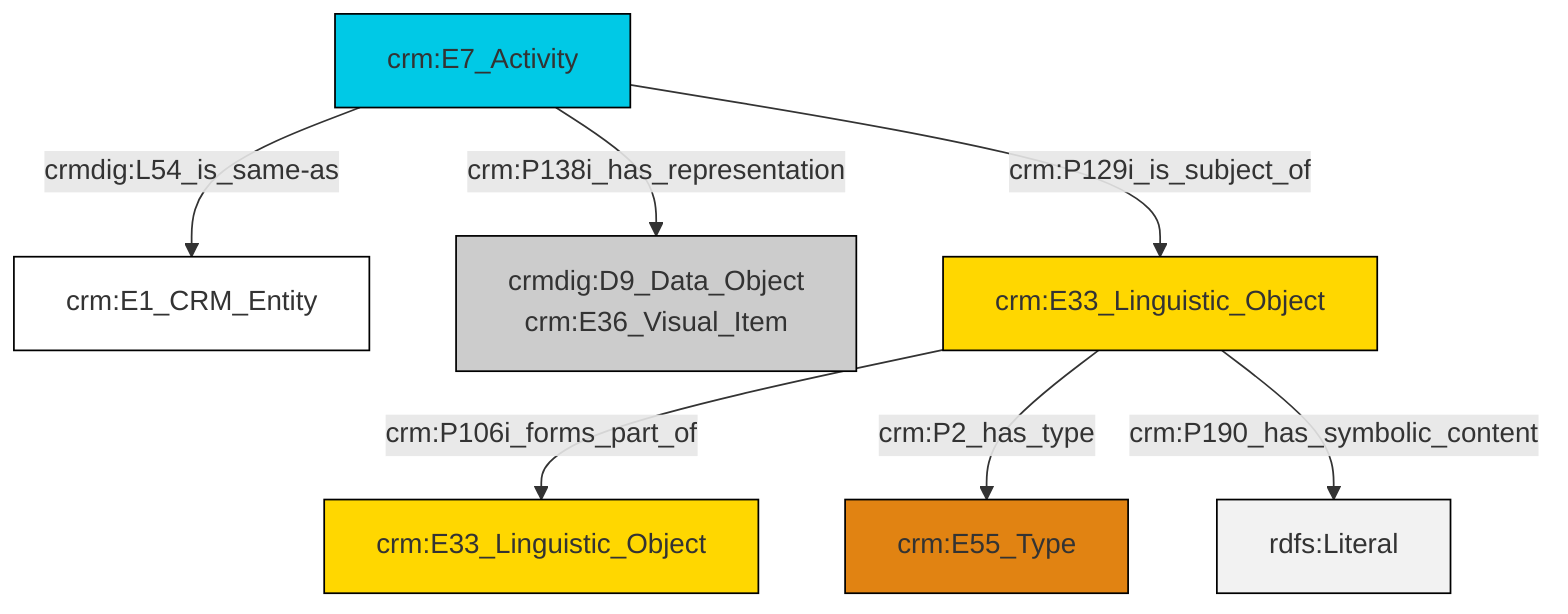 graph TD
classDef Literal fill:#f2f2f2,stroke:#000000;
classDef CRM_Entity fill:#FFFFFF,stroke:#000000;
classDef Temporal_Entity fill:#00C9E6, stroke:#000000;
classDef Type fill:#E18312, stroke:#000000;
classDef Time-Span fill:#2C9C91, stroke:#000000;
classDef Appellation fill:#FFEB7F, stroke:#000000;
classDef Place fill:#008836, stroke:#000000;
classDef Persistent_Item fill:#B266B2, stroke:#000000;
classDef Conceptual_Object fill:#FFD700, stroke:#000000;
classDef Physical_Thing fill:#D2B48C, stroke:#000000;
classDef Actor fill:#f58aad, stroke:#000000;
classDef PC_Classes fill:#4ce600, stroke:#000000;
classDef Multi fill:#cccccc,stroke:#000000;

0["crm:E7_Activity"]:::Temporal_Entity -->|crmdig:L54_is_same-as| 1["crm:E1_CRM_Entity"]:::CRM_Entity
0["crm:E7_Activity"]:::Temporal_Entity -->|crm:P138i_has_representation| 4["crmdig:D9_Data_Object<br>crm:E36_Visual_Item"]:::Multi
5["crm:E33_Linguistic_Object"]:::Conceptual_Object -->|crm:P106i_forms_part_of| 6["crm:E33_Linguistic_Object"]:::Conceptual_Object
0["crm:E7_Activity"]:::Temporal_Entity -->|crm:P129i_is_subject_of| 5["crm:E33_Linguistic_Object"]:::Conceptual_Object
5["crm:E33_Linguistic_Object"]:::Conceptual_Object -->|crm:P2_has_type| 2["crm:E55_Type"]:::Type
5["crm:E33_Linguistic_Object"]:::Conceptual_Object -->|crm:P190_has_symbolic_content| 13[rdfs:Literal]:::Literal